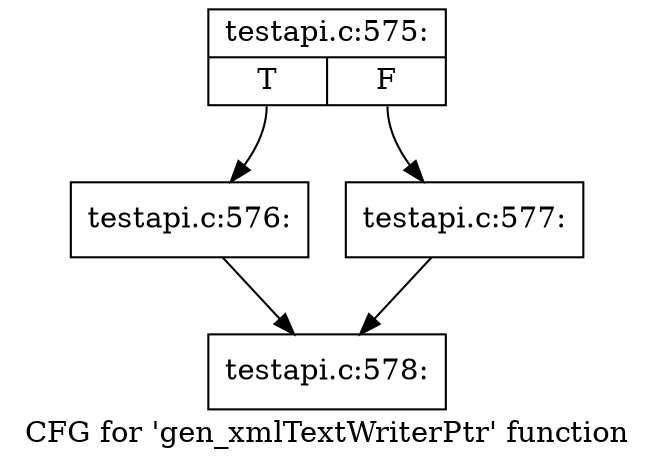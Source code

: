 digraph "CFG for 'gen_xmlTextWriterPtr' function" {
	label="CFG for 'gen_xmlTextWriterPtr' function";

	Node0x5808090 [shape=record,label="{testapi.c:575:|{<s0>T|<s1>F}}"];
	Node0x5808090:s0 -> Node0x580f4a0;
	Node0x5808090:s1 -> Node0x580f4f0;
	Node0x580f4a0 [shape=record,label="{testapi.c:576:}"];
	Node0x580f4a0 -> Node0x580f080;
	Node0x580f4f0 [shape=record,label="{testapi.c:577:}"];
	Node0x580f4f0 -> Node0x580f080;
	Node0x580f080 [shape=record,label="{testapi.c:578:}"];
}
